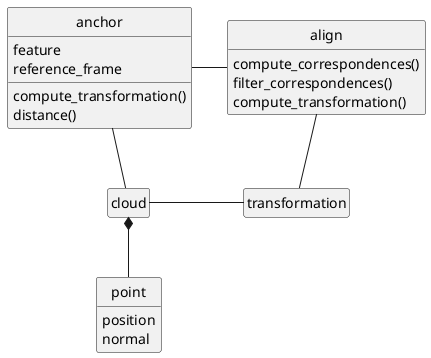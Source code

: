 @startuml
	skinparam monochrome true
	skinparam shadowing false
	hide circle
	hide empty members

	class point{
		position
		normal
	}

	class cloud{
	}

	class align{
		compute_correspondences()
		filter_correspondences()
		compute_transformation()
	}

	class transformation{
	}

	class anchor{
		feature
		reference_frame

		compute_transformation()
		distance()
	}

	cloud *-- point
	cloud - transformation
	anchor - align
	align -- transformation
	anchor -- cloud

@enduml
